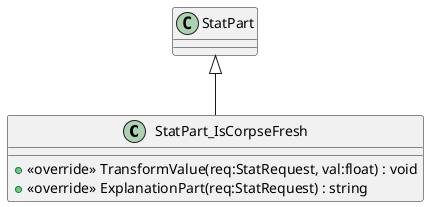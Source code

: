 @startuml
class StatPart_IsCorpseFresh {
    + <<override>> TransformValue(req:StatRequest, val:float) : void
    + <<override>> ExplanationPart(req:StatRequest) : string
}
StatPart <|-- StatPart_IsCorpseFresh
@enduml
